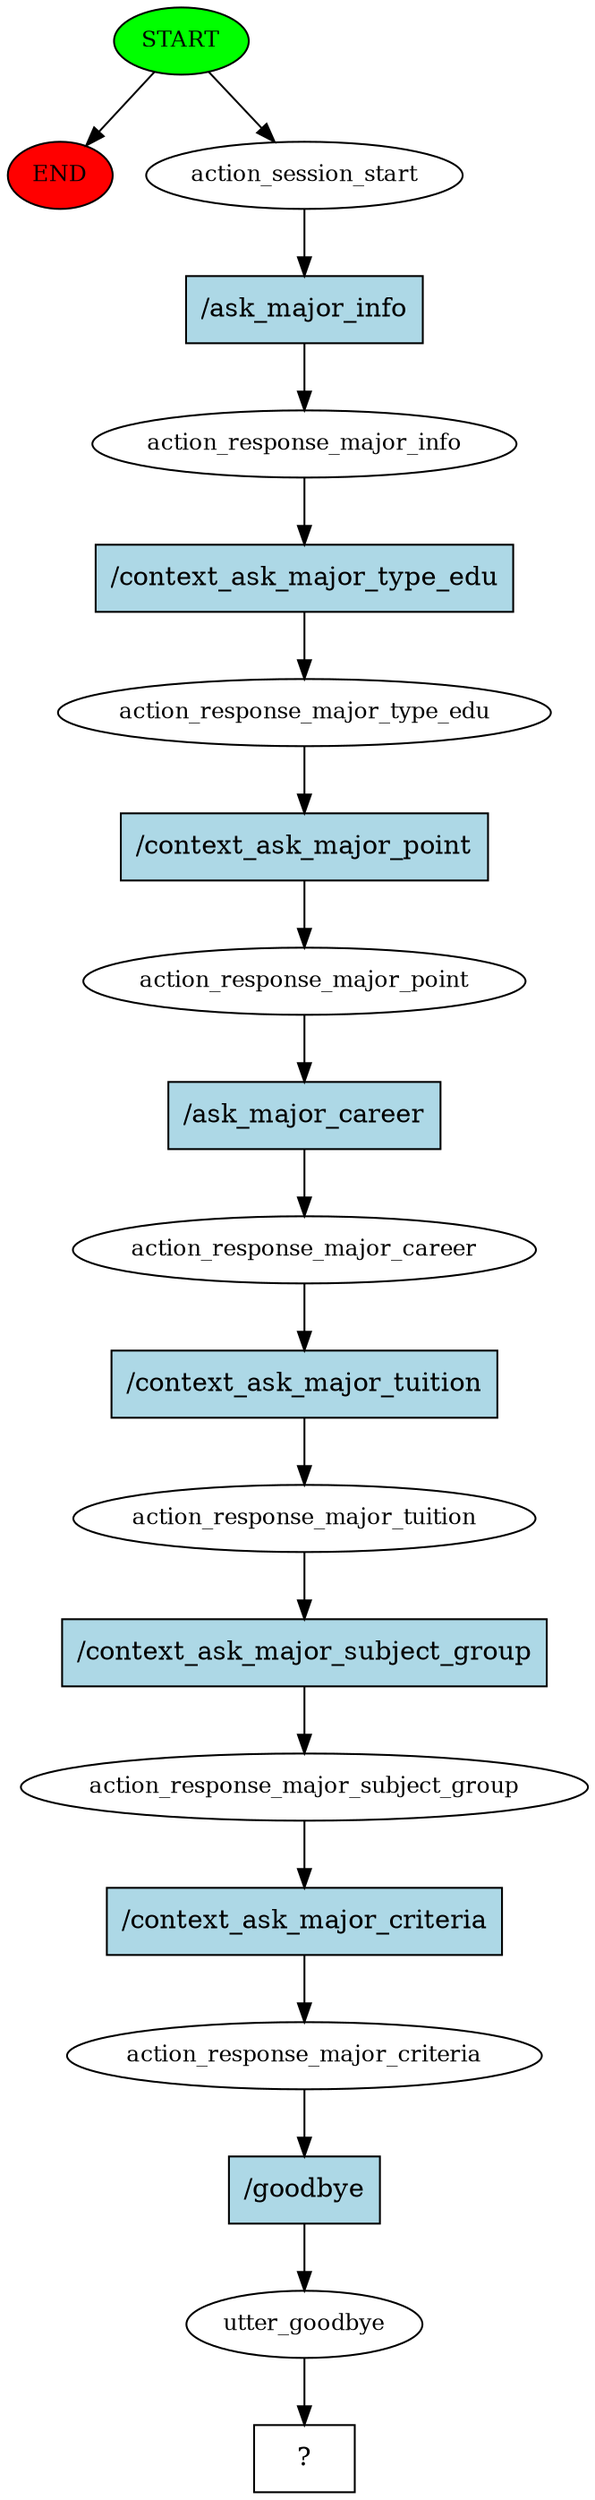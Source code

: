 digraph  {
0 [class="start active", fillcolor=green, fontsize=12, label=START, style=filled];
"-1" [class=end, fillcolor=red, fontsize=12, label=END, style=filled];
1 [class=active, fontsize=12, label=action_session_start];
2 [class=active, fontsize=12, label=action_response_major_info];
3 [class=active, fontsize=12, label=action_response_major_type_edu];
4 [class=active, fontsize=12, label=action_response_major_point];
5 [class=active, fontsize=12, label=action_response_major_career];
6 [class=active, fontsize=12, label=action_response_major_tuition];
7 [class=active, fontsize=12, label=action_response_major_subject_group];
8 [class=active, fontsize=12, label=action_response_major_criteria];
9 [class=active, fontsize=12, label=utter_goodbye];
10 [class="intent dashed active", label="  ?  ", shape=rect];
11 [class="intent active", fillcolor=lightblue, label="/ask_major_info", shape=rect, style=filled];
12 [class="intent active", fillcolor=lightblue, label="/context_ask_major_type_edu", shape=rect, style=filled];
13 [class="intent active", fillcolor=lightblue, label="/context_ask_major_point", shape=rect, style=filled];
14 [class="intent active", fillcolor=lightblue, label="/ask_major_career", shape=rect, style=filled];
15 [class="intent active", fillcolor=lightblue, label="/context_ask_major_tuition", shape=rect, style=filled];
16 [class="intent active", fillcolor=lightblue, label="/context_ask_major_subject_group", shape=rect, style=filled];
17 [class="intent active", fillcolor=lightblue, label="/context_ask_major_criteria", shape=rect, style=filled];
18 [class="intent active", fillcolor=lightblue, label="/goodbye", shape=rect, style=filled];
0 -> "-1"  [class="", key=NONE, label=""];
0 -> 1  [class=active, key=NONE, label=""];
1 -> 11  [class=active, key=0];
2 -> 12  [class=active, key=0];
3 -> 13  [class=active, key=0];
4 -> 14  [class=active, key=0];
5 -> 15  [class=active, key=0];
6 -> 16  [class=active, key=0];
7 -> 17  [class=active, key=0];
8 -> 18  [class=active, key=0];
9 -> 10  [class=active, key=NONE, label=""];
11 -> 2  [class=active, key=0];
12 -> 3  [class=active, key=0];
13 -> 4  [class=active, key=0];
14 -> 5  [class=active, key=0];
15 -> 6  [class=active, key=0];
16 -> 7  [class=active, key=0];
17 -> 8  [class=active, key=0];
18 -> 9  [class=active, key=0];
}
